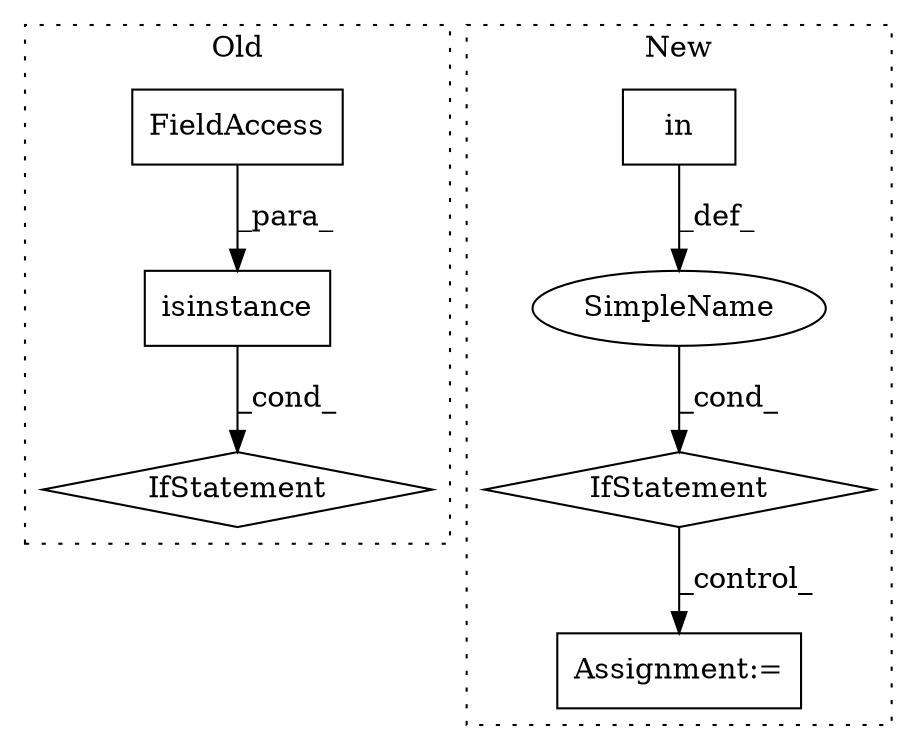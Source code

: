 digraph G {
subgraph cluster0 {
1 [label="isinstance" a="32" s="15190,15215" l="11,1" shape="box"];
4 [label="IfStatement" a="25" s="15186,15216" l="4,2" shape="diamond"];
7 [label="FieldAccess" a="22" s="15211" l="4" shape="box"];
label = "Old";
style="dotted";
}
subgraph cluster1 {
2 [label="in" a="105" s="15182" l="28" shape="box"];
3 [label="IfStatement" a="25" s="15170,15210" l="12,2" shape="diamond"];
5 [label="SimpleName" a="42" s="" l="" shape="ellipse"];
6 [label="Assignment:=" a="7" s="15230" l="1" shape="box"];
label = "New";
style="dotted";
}
1 -> 4 [label="_cond_"];
2 -> 5 [label="_def_"];
3 -> 6 [label="_control_"];
5 -> 3 [label="_cond_"];
7 -> 1 [label="_para_"];
}